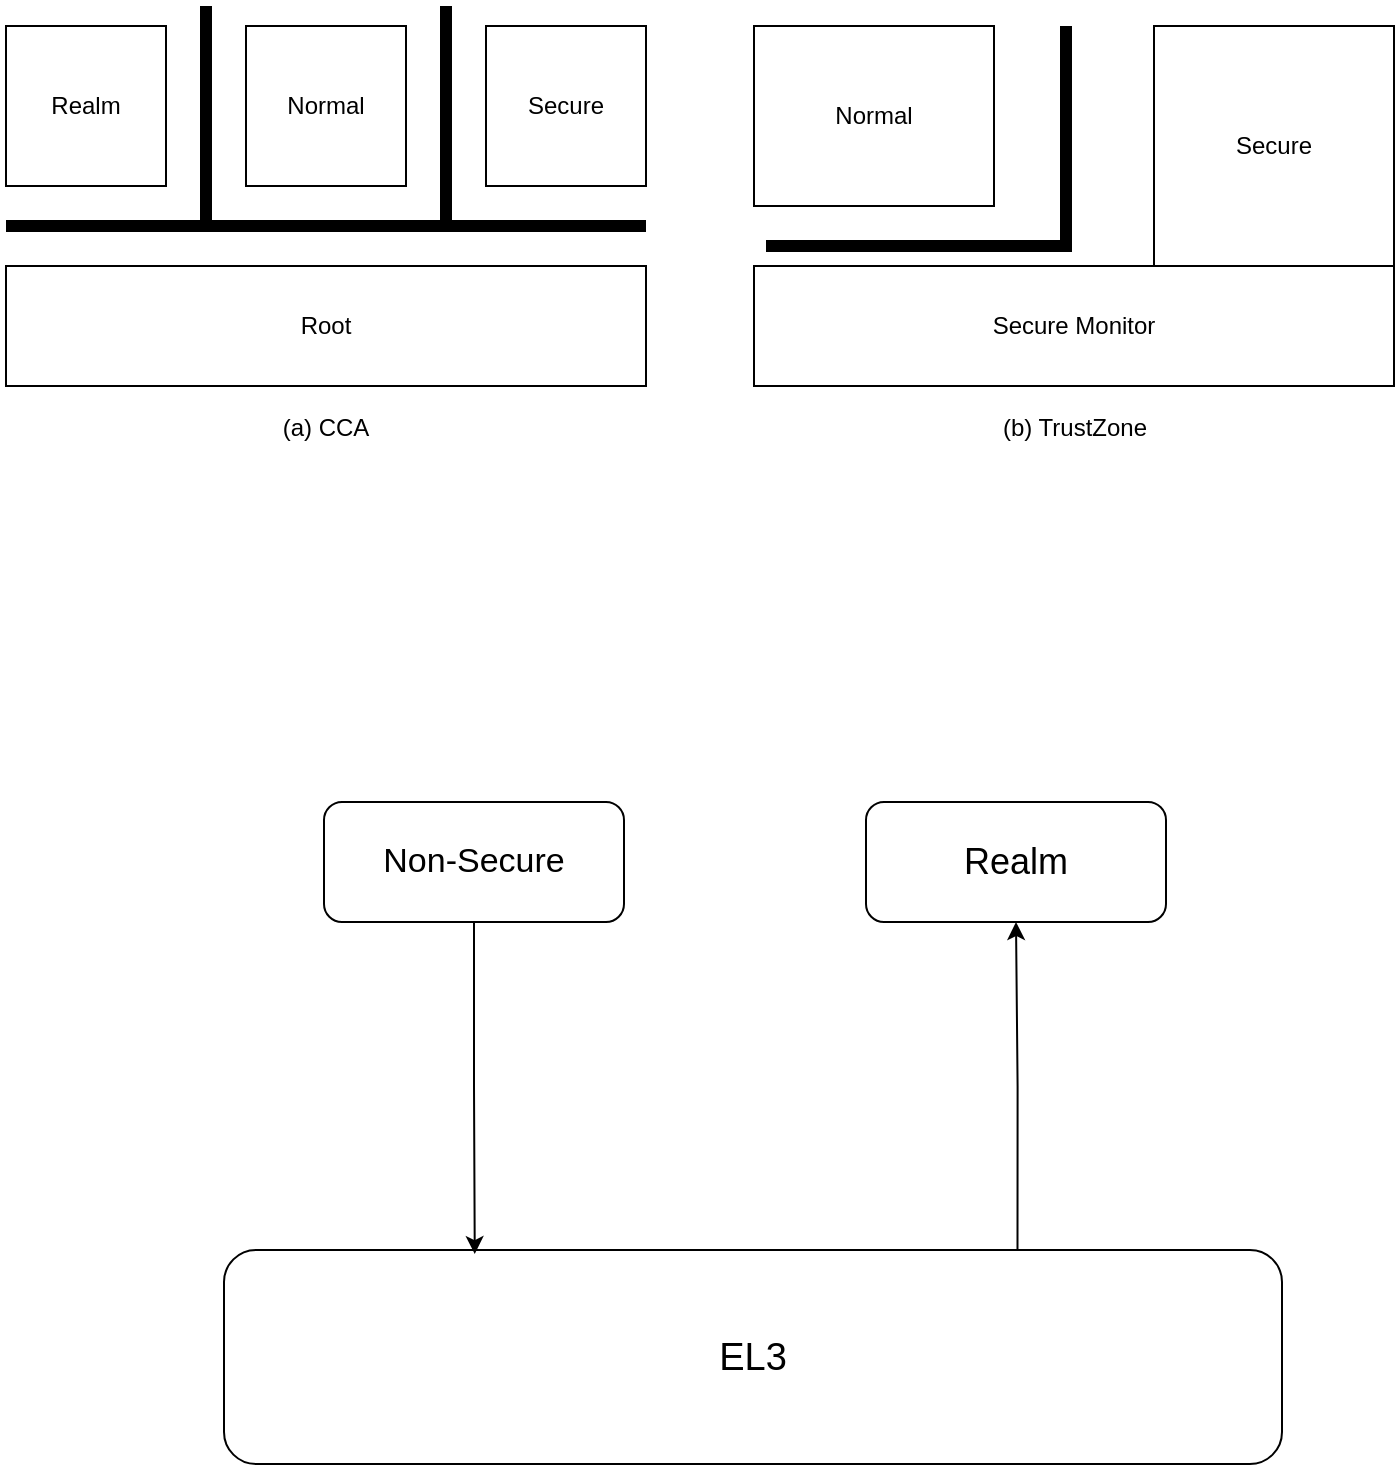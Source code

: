 <mxfile version="17.1.2" type="github">
  <diagram id="3Oa2FU6WdSEPwMQpqXgP" name="Page-1">
    <mxGraphModel dx="834" dy="517" grid="0" gridSize="10" guides="1" tooltips="1" connect="1" arrows="1" fold="1" page="1" pageScale="1" pageWidth="827" pageHeight="1169" math="0" shadow="0">
      <root>
        <mxCell id="0" />
        <mxCell id="1" parent="0" />
        <mxCell id="fmlWuSDahcp04wz7pV5J-1" value="Realm" style="whiteSpace=wrap;html=1;aspect=fixed;" parent="1" vertex="1">
          <mxGeometry x="40" y="240" width="80" height="80" as="geometry" />
        </mxCell>
        <mxCell id="fmlWuSDahcp04wz7pV5J-2" value="Normal" style="whiteSpace=wrap;html=1;aspect=fixed;" parent="1" vertex="1">
          <mxGeometry x="160" y="240" width="80" height="80" as="geometry" />
        </mxCell>
        <mxCell id="fmlWuSDahcp04wz7pV5J-3" value="Secure" style="whiteSpace=wrap;html=1;aspect=fixed;" parent="1" vertex="1">
          <mxGeometry x="280" y="240" width="80" height="80" as="geometry" />
        </mxCell>
        <mxCell id="fmlWuSDahcp04wz7pV5J-4" value="Root" style="rounded=0;whiteSpace=wrap;html=1;" parent="1" vertex="1">
          <mxGeometry x="40" y="360" width="320" height="60" as="geometry" />
        </mxCell>
        <mxCell id="fmlWuSDahcp04wz7pV5J-8" value="" style="endArrow=none;html=1;rounded=0;strokeColor=#000000;shadow=0;sketch=0;fillColor=#e51400;strokeWidth=6;" parent="1" edge="1">
          <mxGeometry width="50" height="50" relative="1" as="geometry">
            <mxPoint x="40" y="340" as="sourcePoint" />
            <mxPoint x="360" y="340" as="targetPoint" />
          </mxGeometry>
        </mxCell>
        <mxCell id="fmlWuSDahcp04wz7pV5J-11" value="" style="verticalLabelPosition=bottom;shadow=0;dashed=0;align=center;html=1;verticalAlign=top;strokeWidth=6;shape=mxgraph.mockup.markup.line;strokeColor=#000000;rotation=-90;" parent="1" vertex="1">
          <mxGeometry x="85" y="275" width="110" height="20" as="geometry" />
        </mxCell>
        <mxCell id="fmlWuSDahcp04wz7pV5J-12" value="" style="verticalLabelPosition=bottom;shadow=0;dashed=0;align=center;html=1;verticalAlign=top;strokeWidth=6;shape=mxgraph.mockup.markup.line;strokeColor=#000000;rotation=-90;" parent="1" vertex="1">
          <mxGeometry x="205" y="275" width="110" height="20" as="geometry" />
        </mxCell>
        <mxCell id="fmlWuSDahcp04wz7pV5J-16" value="Secure Monitor" style="rounded=0;whiteSpace=wrap;html=1;" parent="1" vertex="1">
          <mxGeometry x="414" y="360" width="320" height="60" as="geometry" />
        </mxCell>
        <mxCell id="fmlWuSDahcp04wz7pV5J-25" value="Secure" style="rounded=0;whiteSpace=wrap;html=1;" parent="1" vertex="1">
          <mxGeometry x="614" y="240" width="120" height="120" as="geometry" />
        </mxCell>
        <mxCell id="fmlWuSDahcp04wz7pV5J-26" value="Normal" style="rounded=0;whiteSpace=wrap;html=1;" parent="1" vertex="1">
          <mxGeometry x="414" y="240" width="120" height="90" as="geometry" />
        </mxCell>
        <mxCell id="fmlWuSDahcp04wz7pV5J-28" value="" style="edgeStyle=segmentEdgeStyle;endArrow=none;html=1;rounded=0;shadow=0;sketch=0;strokeColor=#000000;strokeWidth=6;endFill=0;" parent="1" edge="1">
          <mxGeometry width="50" height="50" relative="1" as="geometry">
            <mxPoint x="420" y="350" as="sourcePoint" />
            <mxPoint x="570" y="240" as="targetPoint" />
          </mxGeometry>
        </mxCell>
        <mxCell id="Vmmvbk5OUHh-zlz8TvPI-1" value="(a) CCA" style="text;html=1;strokeColor=none;fillColor=none;align=center;verticalAlign=middle;whiteSpace=wrap;rounded=0;" parent="1" vertex="1">
          <mxGeometry x="170" y="426" width="60" height="30" as="geometry" />
        </mxCell>
        <mxCell id="Vmmvbk5OUHh-zlz8TvPI-2" value="(b) TrustZone" style="text;html=1;strokeColor=none;fillColor=none;align=center;verticalAlign=middle;whiteSpace=wrap;rounded=0;" parent="1" vertex="1">
          <mxGeometry x="528.5" y="426" width="91" height="30" as="geometry" />
        </mxCell>
        <mxCell id="iG4RzA8wXj4Cqr_PJvea-8" style="edgeStyle=orthogonalEdgeStyle;rounded=0;orthogonalLoop=1;jettySize=auto;html=1;exitX=0.75;exitY=0;exitDx=0;exitDy=0;entryX=0.5;entryY=1;entryDx=0;entryDy=0;fontSize=17;" edge="1" parent="1" source="iG4RzA8wXj4Cqr_PJvea-1" target="iG4RzA8wXj4Cqr_PJvea-3">
          <mxGeometry relative="1" as="geometry" />
        </mxCell>
        <mxCell id="iG4RzA8wXj4Cqr_PJvea-1" value="&lt;font style=&quot;font-size: 19px&quot;&gt;EL3&lt;/font&gt;" style="rounded=1;whiteSpace=wrap;html=1;" vertex="1" parent="1">
          <mxGeometry x="149" y="852" width="529" height="107" as="geometry" />
        </mxCell>
        <mxCell id="iG4RzA8wXj4Cqr_PJvea-6" style="edgeStyle=orthogonalEdgeStyle;rounded=0;orthogonalLoop=1;jettySize=auto;html=1;exitX=0.5;exitY=1;exitDx=0;exitDy=0;entryX=0.237;entryY=0.019;entryDx=0;entryDy=0;entryPerimeter=0;fontSize=17;" edge="1" parent="1" source="iG4RzA8wXj4Cqr_PJvea-2" target="iG4RzA8wXj4Cqr_PJvea-1">
          <mxGeometry relative="1" as="geometry" />
        </mxCell>
        <mxCell id="iG4RzA8wXj4Cqr_PJvea-2" value="&lt;font style=&quot;font-size: 17px&quot;&gt;Non-Secure&lt;/font&gt;" style="rounded=1;whiteSpace=wrap;html=1;" vertex="1" parent="1">
          <mxGeometry x="199" y="628" width="150" height="60" as="geometry" />
        </mxCell>
        <mxCell id="iG4RzA8wXj4Cqr_PJvea-3" value="&lt;font style=&quot;font-size: 18px&quot;&gt;Realm&lt;/font&gt;" style="rounded=1;whiteSpace=wrap;html=1;" vertex="1" parent="1">
          <mxGeometry x="470" y="628" width="150" height="60" as="geometry" />
        </mxCell>
      </root>
    </mxGraphModel>
  </diagram>
</mxfile>
